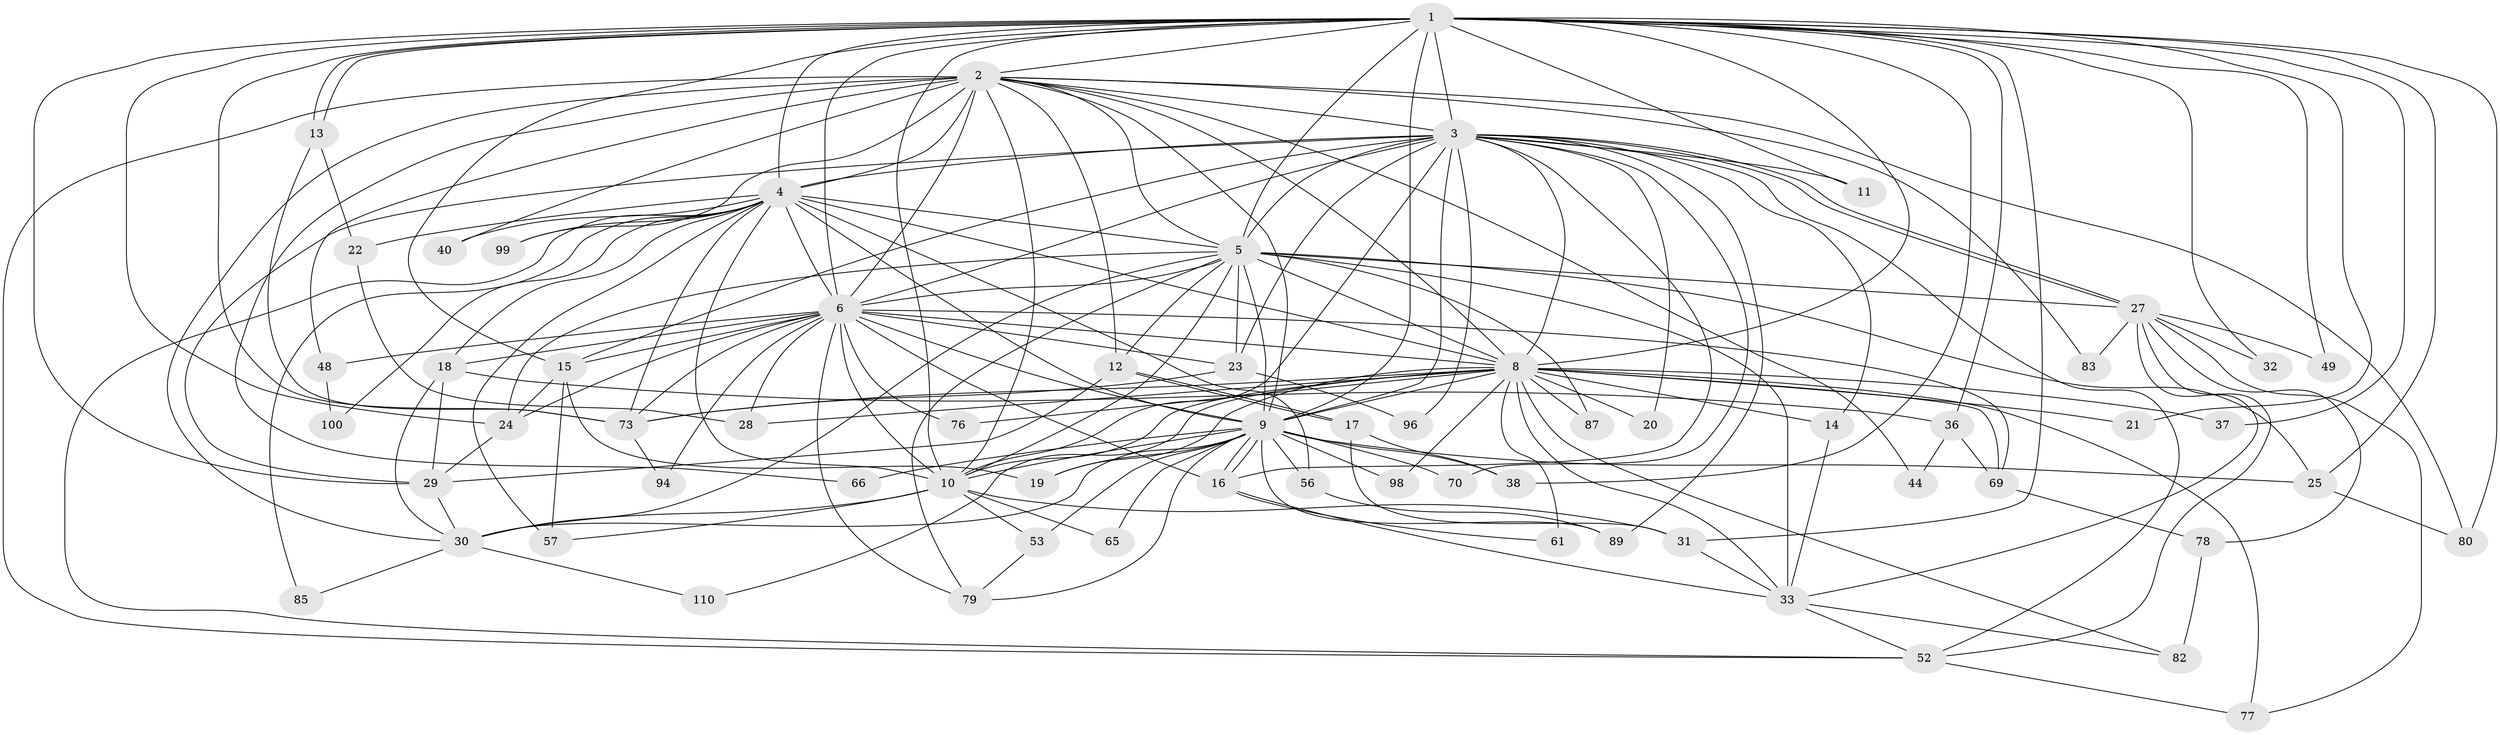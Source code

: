 // original degree distribution, {28: 0.0078125, 19: 0.0078125, 24: 0.0078125, 23: 0.015625, 20: 0.0078125, 18: 0.0078125, 29: 0.0078125, 26: 0.0078125, 16: 0.0078125, 2: 0.4765625, 5: 0.0703125, 4: 0.09375, 3: 0.2578125, 6: 0.015625, 10: 0.0078125}
// Generated by graph-tools (version 1.1) at 2025/13/03/09/25 04:13:47]
// undirected, 64 vertices, 184 edges
graph export_dot {
graph [start="1"]
  node [color=gray90,style=filled];
  1;
  2 [super="+45"];
  3 [super="+68+43+47"];
  4 [super="+59"];
  5;
  6 [super="+35+113+41+93+7"];
  8 [super="+74+60+58"];
  9;
  10;
  11;
  12;
  13;
  14;
  15 [super="+75"];
  16 [super="+51"];
  17 [super="+105"];
  18 [super="+112"];
  19;
  20;
  21;
  22;
  23 [super="+95"];
  24 [super="+120+86"];
  25 [super="+114"];
  27 [super="+118"];
  28 [super="+42"];
  29 [super="+54+67"];
  30 [super="+46+109"];
  31 [super="+97"];
  32;
  33 [super="+34+71"];
  36;
  37;
  38;
  40;
  44;
  48;
  49 [super="+117"];
  52 [super="+62+64"];
  53 [super="+116"];
  56;
  57;
  61 [super="+102"];
  65;
  66;
  69 [super="+128+72"];
  70;
  73 [super="+90+81"];
  76;
  77;
  78;
  79 [super="+88"];
  80 [super="+104"];
  82;
  83;
  85;
  87;
  89 [super="+103"];
  94;
  96;
  98;
  99;
  100;
  110;
  1 -- 2;
  1 -- 3;
  1 -- 4;
  1 -- 5;
  1 -- 6 [weight=3];
  1 -- 8 [weight=2];
  1 -- 9;
  1 -- 10;
  1 -- 11;
  1 -- 13;
  1 -- 13;
  1 -- 15;
  1 -- 21;
  1 -- 25;
  1 -- 32;
  1 -- 36;
  1 -- 37;
  1 -- 38;
  1 -- 49 [weight=2];
  1 -- 80;
  1 -- 73;
  1 -- 24;
  1 -- 29;
  1 -- 31;
  2 -- 3;
  2 -- 4 [weight=2];
  2 -- 5;
  2 -- 6 [weight=3];
  2 -- 8;
  2 -- 9;
  2 -- 10;
  2 -- 12;
  2 -- 30;
  2 -- 40;
  2 -- 44;
  2 -- 48;
  2 -- 66;
  2 -- 83;
  2 -- 99;
  2 -- 52;
  2 -- 80;
  3 -- 4 [weight=2];
  3 -- 5;
  3 -- 6 [weight=2];
  3 -- 8;
  3 -- 9;
  3 -- 10;
  3 -- 11;
  3 -- 14;
  3 -- 15;
  3 -- 20;
  3 -- 23;
  3 -- 27;
  3 -- 27;
  3 -- 52;
  3 -- 70;
  3 -- 89;
  3 -- 96;
  3 -- 16;
  3 -- 29;
  4 -- 5;
  4 -- 6 [weight=3];
  4 -- 8;
  4 -- 9 [weight=2];
  4 -- 10;
  4 -- 18;
  4 -- 22;
  4 -- 40;
  4 -- 52;
  4 -- 56;
  4 -- 57;
  4 -- 85;
  4 -- 99;
  4 -- 100;
  4 -- 73;
  5 -- 6 [weight=3];
  5 -- 8 [weight=2];
  5 -- 9;
  5 -- 10;
  5 -- 12;
  5 -- 23;
  5 -- 24;
  5 -- 25;
  5 -- 30;
  5 -- 79;
  5 -- 87;
  5 -- 33;
  5 -- 27;
  6 -- 8 [weight=4];
  6 -- 9 [weight=3];
  6 -- 10 [weight=4];
  6 -- 48;
  6 -- 76 [weight=2];
  6 -- 28;
  6 -- 16;
  6 -- 69;
  6 -- 73 [weight=2];
  6 -- 79;
  6 -- 15;
  6 -- 18 [weight=2];
  6 -- 23;
  6 -- 94;
  6 -- 24;
  8 -- 9 [weight=2];
  8 -- 10;
  8 -- 14;
  8 -- 20;
  8 -- 21;
  8 -- 28;
  8 -- 33;
  8 -- 37;
  8 -- 61 [weight=3];
  8 -- 73;
  8 -- 77;
  8 -- 82;
  8 -- 87;
  8 -- 98;
  8 -- 110;
  8 -- 69 [weight=2];
  8 -- 76;
  8 -- 19;
  9 -- 10;
  9 -- 16;
  9 -- 16;
  9 -- 19;
  9 -- 38;
  9 -- 53;
  9 -- 56;
  9 -- 65;
  9 -- 66;
  9 -- 70;
  9 -- 98;
  9 -- 25;
  9 -- 89;
  9 -- 30;
  9 -- 79;
  10 -- 31;
  10 -- 53;
  10 -- 57;
  10 -- 65;
  10 -- 30;
  12 -- 17;
  12 -- 17;
  12 -- 29;
  13 -- 22;
  13 -- 73;
  14 -- 33;
  15 -- 19;
  15 -- 24;
  15 -- 57;
  16 -- 61;
  16 -- 33 [weight=2];
  17 -- 31;
  17 -- 38;
  18 -- 36;
  18 -- 30;
  18 -- 29;
  22 -- 28;
  23 -- 96;
  23 -- 73;
  24 -- 29;
  25 -- 80;
  27 -- 32;
  27 -- 33;
  27 -- 49;
  27 -- 77;
  27 -- 78;
  27 -- 83;
  27 -- 52;
  29 -- 30;
  30 -- 110;
  30 -- 85;
  31 -- 33;
  33 -- 82;
  33 -- 52;
  36 -- 44;
  36 -- 69;
  48 -- 100;
  52 -- 77;
  53 -- 79;
  56 -- 89;
  69 -- 78;
  73 -- 94;
  78 -- 82;
}
